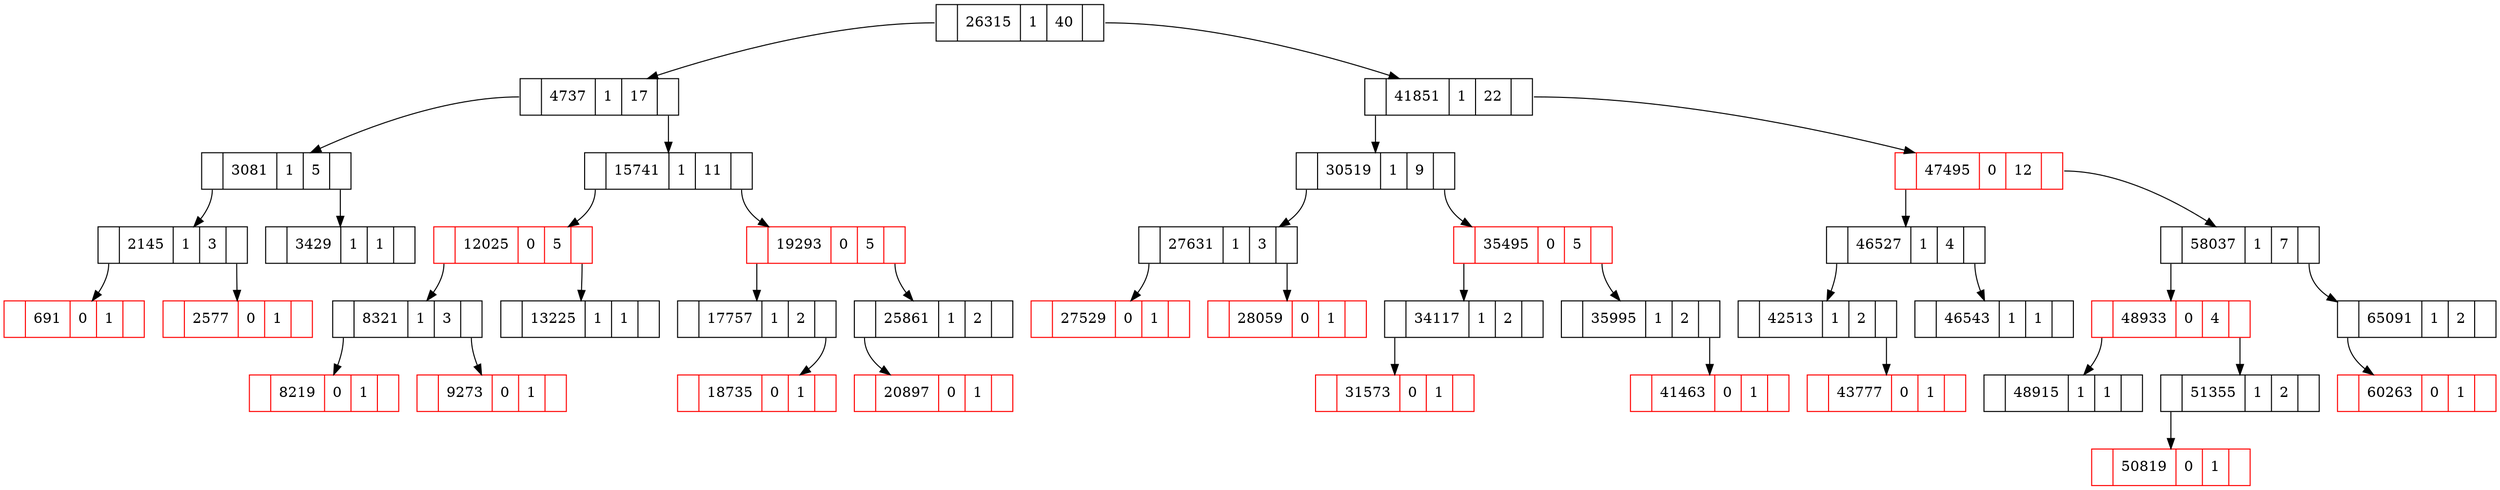 digraph {
	node [shape = record];
	0 [label = "<0>  |<1> 26315|<2> 1|<3> 40|<4> "];
	0: 0 -> 1;
	1 [label = "<0>  |<1> 4737|<2> 1|<3> 17|<4> "];
	1: 0 -> 2;
	2 [label = "<0>  |<1> 3081|<2> 1|<3> 5|<4> "];
	2: 0 -> 3;
	3 [label = "<0>  |<1> 2145|<2> 1|<3> 3|<4> "];
	3: 0 -> 4;
	4 [label = "<0>  |<1> 691|<2> 0|<3> 1|<4> ",color=Red];
	3: 4 -> 5;
	5 [label = "<0>  |<1> 2577|<2> 0|<3> 1|<4> ",color=Red];
	2: 4 -> 6;
	6 [label = "<0>  |<1> 3429|<2> 1|<3> 1|<4> "];
	1: 4 -> 7;
	7 [label = "<0>  |<1> 15741|<2> 1|<3> 11|<4> "];
	7: 0 -> 8;
	8 [label = "<0>  |<1> 12025|<2> 0|<3> 5|<4> ",color=Red];
	8: 0 -> 9;
	9 [label = "<0>  |<1> 8321|<2> 1|<3> 3|<4> "];
	9: 0 -> 10;
	10 [label = "<0>  |<1> 8219|<2> 0|<3> 1|<4> ",color=Red];
	9: 4 -> 11;
	11 [label = "<0>  |<1> 9273|<2> 0|<3> 1|<4> ",color=Red];
	8: 4 -> 12;
	12 [label = "<0>  |<1> 13225|<2> 1|<3> 1|<4> "];
	7: 4 -> 13;
	13 [label = "<0>  |<1> 19293|<2> 0|<3> 5|<4> ",color=Red];
	13: 0 -> 14;
	14 [label = "<0>  |<1> 17757|<2> 1|<3> 2|<4> "];
	14: 4 -> 15;
	15 [label = "<0>  |<1> 18735|<2> 0|<3> 1|<4> ",color=Red];
	13: 4 -> 16;
	16 [label = "<0>  |<1> 25861|<2> 1|<3> 2|<4> "];
	16: 0 -> 17;
	17 [label = "<0>  |<1> 20897|<2> 0|<3> 1|<4> ",color=Red];
	0: 4 -> 18;
	18 [label = "<0>  |<1> 41851|<2> 1|<3> 22|<4> "];
	18: 0 -> 19;
	19 [label = "<0>  |<1> 30519|<2> 1|<3> 9|<4> "];
	19: 0 -> 20;
	20 [label = "<0>  |<1> 27631|<2> 1|<3> 3|<4> "];
	20: 0 -> 21;
	21 [label = "<0>  |<1> 27529|<2> 0|<3> 1|<4> ",color=Red];
	20: 4 -> 22;
	22 [label = "<0>  |<1> 28059|<2> 0|<3> 1|<4> ",color=Red];
	19: 4 -> 23;
	23 [label = "<0>  |<1> 35495|<2> 0|<3> 5|<4> ",color=Red];
	23: 0 -> 24;
	24 [label = "<0>  |<1> 34117|<2> 1|<3> 2|<4> "];
	24: 0 -> 25;
	25 [label = "<0>  |<1> 31573|<2> 0|<3> 1|<4> ",color=Red];
	23: 4 -> 26;
	26 [label = "<0>  |<1> 35995|<2> 1|<3> 2|<4> "];
	26: 4 -> 27;
	27 [label = "<0>  |<1> 41463|<2> 0|<3> 1|<4> ",color=Red];
	18: 4 -> 28;
	28 [label = "<0>  |<1> 47495|<2> 0|<3> 12|<4> ",color=Red];
	28: 0 -> 29;
	29 [label = "<0>  |<1> 46527|<2> 1|<3> 4|<4> "];
	29: 0 -> 30;
	30 [label = "<0>  |<1> 42513|<2> 1|<3> 2|<4> "];
	30: 4 -> 31;
	31 [label = "<0>  |<1> 43777|<2> 0|<3> 1|<4> ",color=Red];
	29: 4 -> 32;
	32 [label = "<0>  |<1> 46543|<2> 1|<3> 1|<4> "];
	28: 4 -> 33;
	33 [label = "<0>  |<1> 58037|<2> 1|<3> 7|<4> "];
	33: 0 -> 34;
	34 [label = "<0>  |<1> 48933|<2> 0|<3> 4|<4> ",color=Red];
	34: 0 -> 35;
	35 [label = "<0>  |<1> 48915|<2> 1|<3> 1|<4> "];
	34: 4 -> 36;
	36 [label = "<0>  |<1> 51355|<2> 1|<3> 2|<4> "];
	36: 0 -> 37;
	37 [label = "<0>  |<1> 50819|<2> 0|<3> 1|<4> ",color=Red];
	33: 4 -> 38;
	38 [label = "<0>  |<1> 65091|<2> 1|<3> 2|<4> "];
	38: 0 -> 39;
	39 [label = "<0>  |<1> 60263|<2> 0|<3> 1|<4> ",color=Red];
}
